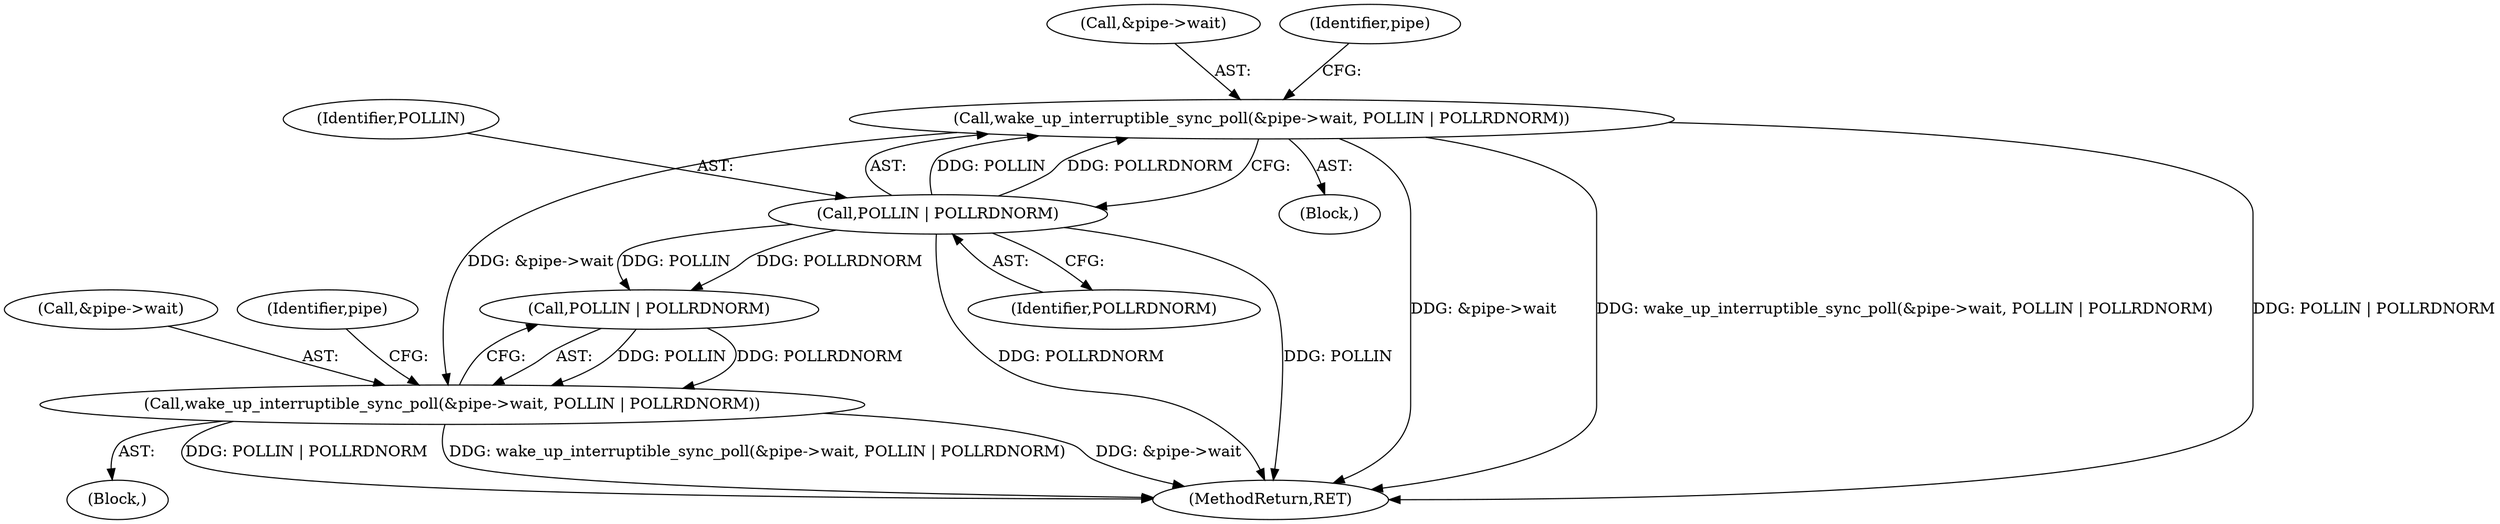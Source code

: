 digraph "0_linux_f0d1bec9d58d4c038d0ac958c9af82be6eb18045_1@pointer" {
"1000567" [label="(Call,wake_up_interruptible_sync_poll(&pipe->wait, POLLIN | POLLRDNORM))"];
"1000572" [label="(Call,POLLIN | POLLRDNORM)"];
"1000601" [label="(Call,wake_up_interruptible_sync_poll(&pipe->wait, POLLIN | POLLRDNORM))"];
"1000572" [label="(Call,POLLIN | POLLRDNORM)"];
"1000600" [label="(Block,)"];
"1000567" [label="(Call,wake_up_interruptible_sync_poll(&pipe->wait, POLLIN | POLLRDNORM))"];
"1000573" [label="(Identifier,POLLIN)"];
"1000566" [label="(Block,)"];
"1000644" [label="(MethodReturn,RET)"];
"1000601" [label="(Call,wake_up_interruptible_sync_poll(&pipe->wait, POLLIN | POLLRDNORM))"];
"1000574" [label="(Identifier,POLLRDNORM)"];
"1000606" [label="(Call,POLLIN | POLLRDNORM)"];
"1000602" [label="(Call,&pipe->wait)"];
"1000612" [label="(Identifier,pipe)"];
"1000568" [label="(Call,&pipe->wait)"];
"1000578" [label="(Identifier,pipe)"];
"1000567" -> "1000566"  [label="AST: "];
"1000567" -> "1000572"  [label="CFG: "];
"1000568" -> "1000567"  [label="AST: "];
"1000572" -> "1000567"  [label="AST: "];
"1000578" -> "1000567"  [label="CFG: "];
"1000567" -> "1000644"  [label="DDG: &pipe->wait"];
"1000567" -> "1000644"  [label="DDG: wake_up_interruptible_sync_poll(&pipe->wait, POLLIN | POLLRDNORM)"];
"1000567" -> "1000644"  [label="DDG: POLLIN | POLLRDNORM"];
"1000572" -> "1000567"  [label="DDG: POLLIN"];
"1000572" -> "1000567"  [label="DDG: POLLRDNORM"];
"1000567" -> "1000601"  [label="DDG: &pipe->wait"];
"1000572" -> "1000574"  [label="CFG: "];
"1000573" -> "1000572"  [label="AST: "];
"1000574" -> "1000572"  [label="AST: "];
"1000572" -> "1000644"  [label="DDG: POLLRDNORM"];
"1000572" -> "1000644"  [label="DDG: POLLIN"];
"1000572" -> "1000606"  [label="DDG: POLLIN"];
"1000572" -> "1000606"  [label="DDG: POLLRDNORM"];
"1000601" -> "1000600"  [label="AST: "];
"1000601" -> "1000606"  [label="CFG: "];
"1000602" -> "1000601"  [label="AST: "];
"1000606" -> "1000601"  [label="AST: "];
"1000612" -> "1000601"  [label="CFG: "];
"1000601" -> "1000644"  [label="DDG: &pipe->wait"];
"1000601" -> "1000644"  [label="DDG: POLLIN | POLLRDNORM"];
"1000601" -> "1000644"  [label="DDG: wake_up_interruptible_sync_poll(&pipe->wait, POLLIN | POLLRDNORM)"];
"1000606" -> "1000601"  [label="DDG: POLLIN"];
"1000606" -> "1000601"  [label="DDG: POLLRDNORM"];
}
